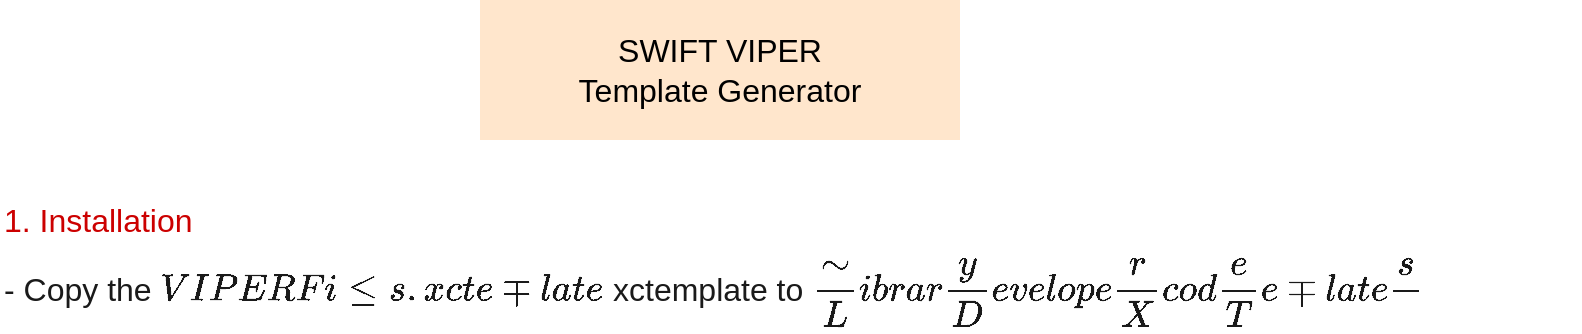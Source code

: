 <mxfile version="13.9.7" type="github">
  <diagram id="TVGfRt7p-69sMcdeizTA" name="Page-1">
    <mxGraphModel dx="906" dy="615" grid="1" gridSize="10" guides="1" tooltips="1" connect="1" arrows="1" fold="1" page="1" pageScale="1" pageWidth="850" pageHeight="1100" math="0" shadow="0">
      <root>
        <mxCell id="0" />
        <mxCell id="1" parent="0" />
        <mxCell id="Uw5UVaH-zzM0wg64r6FO-1" value="SWIFT VIPER &lt;br style=&quot;font-size: 16px;&quot;&gt;Template Generator" style="text;html=1;fillColor=#ffe6cc;align=center;verticalAlign=middle;whiteSpace=wrap;rounded=0;fontSize=16;" vertex="1" parent="1">
          <mxGeometry x="280" y="40" width="240" height="70" as="geometry" />
        </mxCell>
        <mxCell id="Uw5UVaH-zzM0wg64r6FO-2" value="1. Installation" style="text;html=1;strokeColor=none;fillColor=none;align=left;verticalAlign=middle;whiteSpace=wrap;rounded=0;fontSize=16;fontColor=#CC0000;" vertex="1" parent="1">
          <mxGeometry x="40" y="140" width="240" height="20" as="geometry" />
        </mxCell>
        <mxCell id="Uw5UVaH-zzM0wg64r6FO-3" value="- Copy the `VIPER Files.xctemplate` xctemplate&amp;nbsp;to `~/Library/Developer/Xcode/Templates/`" style="text;html=1;strokeColor=none;fillColor=none;align=left;verticalAlign=middle;whiteSpace=wrap;rounded=0;fontSize=16;fontColor=#1A1A1A;" vertex="1" parent="1">
          <mxGeometry x="40" y="166" width="790" height="40" as="geometry" />
        </mxCell>
      </root>
    </mxGraphModel>
  </diagram>
</mxfile>
